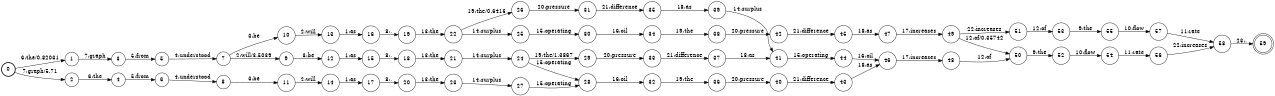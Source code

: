 digraph FST {
rankdir = LR;
size = "8.5,11";
label = "";
center = 1;
orientation = Portrait;
ranksep = "0.4";
nodesep = "0.25";
0 [label = "0", shape = circle, style = bold, fontsize = 14]
	0 -> 1 [label = "6:the/0.82031", fontsize = 14];
	0 -> 2 [label = "7:graph/5.71", fontsize = 14];
1 [label = "1", shape = circle, style = solid, fontsize = 14]
	1 -> 3 [label = "7:graph", fontsize = 14];
2 [label = "2", shape = circle, style = solid, fontsize = 14]
	2 -> 4 [label = "6:the", fontsize = 14];
3 [label = "3", shape = circle, style = solid, fontsize = 14]
	3 -> 5 [label = "5:from", fontsize = 14];
4 [label = "4", shape = circle, style = solid, fontsize = 14]
	4 -> 6 [label = "5:from", fontsize = 14];
5 [label = "5", shape = circle, style = solid, fontsize = 14]
	5 -> 7 [label = "4:understood", fontsize = 14];
6 [label = "6", shape = circle, style = solid, fontsize = 14]
	6 -> 8 [label = "4:understood", fontsize = 14];
7 [label = "7", shape = circle, style = solid, fontsize = 14]
	7 -> 9 [label = "2:will/3.5039", fontsize = 14];
	7 -> 10 [label = "3:be", fontsize = 14];
8 [label = "8", shape = circle, style = solid, fontsize = 14]
	8 -> 11 [label = "3:be", fontsize = 14];
9 [label = "9", shape = circle, style = solid, fontsize = 14]
	9 -> 12 [label = "3:be", fontsize = 14];
10 [label = "10", shape = circle, style = solid, fontsize = 14]
	10 -> 13 [label = "2:will", fontsize = 14];
11 [label = "11", shape = circle, style = solid, fontsize = 14]
	11 -> 14 [label = "2:will", fontsize = 14];
12 [label = "12", shape = circle, style = solid, fontsize = 14]
	12 -> 15 [label = "1:as", fontsize = 14];
13 [label = "13", shape = circle, style = solid, fontsize = 14]
	13 -> 16 [label = "1:as", fontsize = 14];
14 [label = "14", shape = circle, style = solid, fontsize = 14]
	14 -> 17 [label = "1:as", fontsize = 14];
15 [label = "15", shape = circle, style = solid, fontsize = 14]
	15 -> 18 [label = "8:,", fontsize = 14];
16 [label = "16", shape = circle, style = solid, fontsize = 14]
	16 -> 19 [label = "8:,", fontsize = 14];
17 [label = "17", shape = circle, style = solid, fontsize = 14]
	17 -> 20 [label = "8:,", fontsize = 14];
18 [label = "18", shape = circle, style = solid, fontsize = 14]
	18 -> 21 [label = "13:the", fontsize = 14];
19 [label = "19", shape = circle, style = solid, fontsize = 14]
	19 -> 22 [label = "13:the", fontsize = 14];
20 [label = "20", shape = circle, style = solid, fontsize = 14]
	20 -> 23 [label = "13:the", fontsize = 14];
21 [label = "21", shape = circle, style = solid, fontsize = 14]
	21 -> 24 [label = "14:surplus", fontsize = 14];
22 [label = "22", shape = circle, style = solid, fontsize = 14]
	22 -> 26 [label = "19:the/0.6416", fontsize = 14];
	22 -> 25 [label = "14:surplus", fontsize = 14];
23 [label = "23", shape = circle, style = solid, fontsize = 14]
	23 -> 27 [label = "14:surplus", fontsize = 14];
24 [label = "24", shape = circle, style = solid, fontsize = 14]
	24 -> 29 [label = "19:the/1.3867", fontsize = 14];
	24 -> 28 [label = "15:operating", fontsize = 14];
25 [label = "25", shape = circle, style = solid, fontsize = 14]
	25 -> 30 [label = "15:operating", fontsize = 14];
26 [label = "26", shape = circle, style = solid, fontsize = 14]
	26 -> 31 [label = "20:pressure", fontsize = 14];
27 [label = "27", shape = circle, style = solid, fontsize = 14]
	27 -> 28 [label = "15:operating", fontsize = 14];
28 [label = "28", shape = circle, style = solid, fontsize = 14]
	28 -> 32 [label = "16:oil", fontsize = 14];
29 [label = "29", shape = circle, style = solid, fontsize = 14]
	29 -> 33 [label = "20:pressure", fontsize = 14];
30 [label = "30", shape = circle, style = solid, fontsize = 14]
	30 -> 34 [label = "16:oil", fontsize = 14];
31 [label = "31", shape = circle, style = solid, fontsize = 14]
	31 -> 35 [label = "21:difference", fontsize = 14];
32 [label = "32", shape = circle, style = solid, fontsize = 14]
	32 -> 36 [label = "19:the", fontsize = 14];
33 [label = "33", shape = circle, style = solid, fontsize = 14]
	33 -> 37 [label = "21:difference", fontsize = 14];
34 [label = "34", shape = circle, style = solid, fontsize = 14]
	34 -> 38 [label = "19:the", fontsize = 14];
35 [label = "35", shape = circle, style = solid, fontsize = 14]
	35 -> 39 [label = "18:as", fontsize = 14];
36 [label = "36", shape = circle, style = solid, fontsize = 14]
	36 -> 40 [label = "20:pressure", fontsize = 14];
37 [label = "37", shape = circle, style = solid, fontsize = 14]
	37 -> 41 [label = "18:as", fontsize = 14];
38 [label = "38", shape = circle, style = solid, fontsize = 14]
	38 -> 42 [label = "20:pressure", fontsize = 14];
39 [label = "39", shape = circle, style = solid, fontsize = 14]
	39 -> 41 [label = "14:surplus", fontsize = 14];
40 [label = "40", shape = circle, style = solid, fontsize = 14]
	40 -> 43 [label = "21:difference", fontsize = 14];
41 [label = "41", shape = circle, style = solid, fontsize = 14]
	41 -> 44 [label = "15:operating", fontsize = 14];
42 [label = "42", shape = circle, style = solid, fontsize = 14]
	42 -> 45 [label = "21:difference", fontsize = 14];
43 [label = "43", shape = circle, style = solid, fontsize = 14]
	43 -> 46 [label = "18:as", fontsize = 14];
44 [label = "44", shape = circle, style = solid, fontsize = 14]
	44 -> 46 [label = "16:oil", fontsize = 14];
45 [label = "45", shape = circle, style = solid, fontsize = 14]
	45 -> 47 [label = "18:as", fontsize = 14];
46 [label = "46", shape = circle, style = solid, fontsize = 14]
	46 -> 48 [label = "17:increases", fontsize = 14];
47 [label = "47", shape = circle, style = solid, fontsize = 14]
	47 -> 49 [label = "17:increases", fontsize = 14];
48 [label = "48", shape = circle, style = solid, fontsize = 14]
	48 -> 50 [label = "12:of", fontsize = 14];
49 [label = "49", shape = circle, style = solid, fontsize = 14]
	49 -> 50 [label = "12:of/0.35742", fontsize = 14];
	49 -> 51 [label = "22:increases", fontsize = 14];
50 [label = "50", shape = circle, style = solid, fontsize = 14]
	50 -> 52 [label = "9:the", fontsize = 14];
51 [label = "51", shape = circle, style = solid, fontsize = 14]
	51 -> 53 [label = "12:of", fontsize = 14];
52 [label = "52", shape = circle, style = solid, fontsize = 14]
	52 -> 54 [label = "10:flow", fontsize = 14];
53 [label = "53", shape = circle, style = solid, fontsize = 14]
	53 -> 55 [label = "9:the", fontsize = 14];
54 [label = "54", shape = circle, style = solid, fontsize = 14]
	54 -> 56 [label = "11:rate", fontsize = 14];
55 [label = "55", shape = circle, style = solid, fontsize = 14]
	55 -> 57 [label = "10:flow", fontsize = 14];
56 [label = "56", shape = circle, style = solid, fontsize = 14]
	56 -> 58 [label = "22:increases", fontsize = 14];
57 [label = "57", shape = circle, style = solid, fontsize = 14]
	57 -> 58 [label = "11:rate", fontsize = 14];
58 [label = "58", shape = circle, style = solid, fontsize = 14]
	58 -> 59 [label = "23:.", fontsize = 14];
59 [label = "59", shape = doublecircle, style = solid, fontsize = 14]
}
